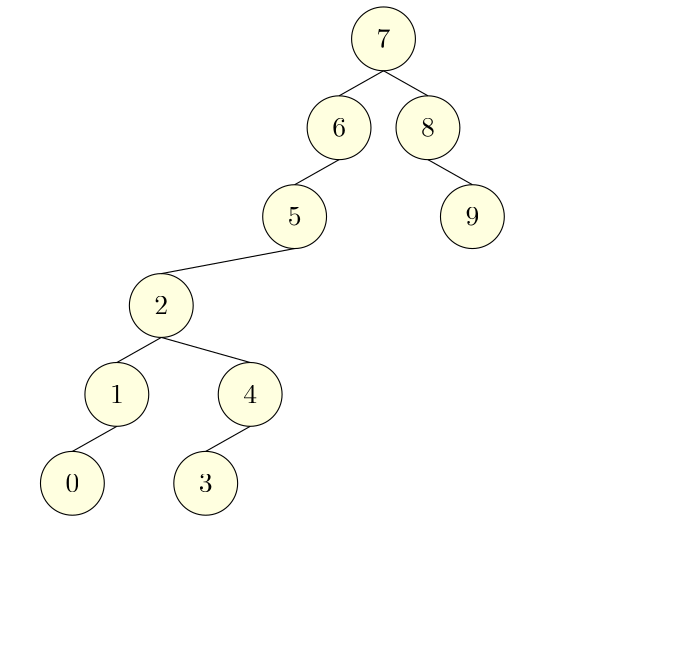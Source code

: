 <?xml version="1.0"?>
<!DOCTYPE ipe SYSTEM "ipe.dtd">
<ipe version="70010" creator="Ipe 7.0.10">
<info created="D:20101105075742" modified="D:20101202145829"/>
<ipestyle name="basic">
<symbol name="arrow/arc(spx)">
<path stroke="sym-stroke" fill="sym-stroke" pen="sym-pen">
0 0 m
-1 0.333 l
-1 -0.333 l
h
</path>
</symbol>
<symbol name="arrow/farc(spx)">
<path stroke="sym-stroke" fill="white" pen="sym-pen">
0 0 m
-1 0.333 l
-1 -0.333 l
h
</path>
</symbol>
<symbol name="mark/circle(sx)" transformations="translations">
<path fill="sym-stroke">
0.6 0 0 0.6 0 0 e
0.4 0 0 0.4 0 0 e
</path>
</symbol>
<symbol name="mark/disk(sx)" transformations="translations">
<path fill="sym-stroke">
0.6 0 0 0.6 0 0 e
</path>
</symbol>
<symbol name="mark/fdisk(sfx)" transformations="translations">
<group>
<path fill="sym-stroke" fillrule="eofill">
0.6 0 0 0.6 0 0 e
0.4 0 0 0.4 0 0 e
</path>
<path fill="sym-fill">
0.4 0 0 0.4 0 0 e
</path>
</group>
</symbol>
<symbol name="mark/box(sx)" transformations="translations">
<path fill="sym-stroke" fillrule="eofill">
-0.6 -0.6 m
0.6 -0.6 l
0.6 0.6 l
-0.6 0.6 l
h
-0.4 -0.4 m
0.4 -0.4 l
0.4 0.4 l
-0.4 0.4 l
h
</path>
</symbol>
<symbol name="mark/square(sx)" transformations="translations">
<path fill="sym-stroke">
-0.6 -0.6 m
0.6 -0.6 l
0.6 0.6 l
-0.6 0.6 l
h
</path>
</symbol>
<symbol name="mark/fsquare(sfx)" transformations="translations">
<group>
<path fill="sym-stroke" fillrule="eofill">
-0.6 -0.6 m
0.6 -0.6 l
0.6 0.6 l
-0.6 0.6 l
h
-0.4 -0.4 m
0.4 -0.4 l
0.4 0.4 l
-0.4 0.4 l
h
</path>
<path fill="sym-fill">
-0.4 -0.4 m
0.4 -0.4 l
0.4 0.4 l
-0.4 0.4 l
h
</path>
</group>
</symbol>
<symbol name="mark/cross(sx)" transformations="translations">
<group>
<path fill="sym-stroke">
-0.43 -0.57 m
0.57 0.43 l
0.43 0.57 l
-0.57 -0.43 l
h
</path>
<path fill="sym-stroke">
-0.43 0.57 m
0.57 -0.43 l
0.43 -0.57 l
-0.57 0.43 l
h
</path>
</group>
</symbol>
<symbol name="arrow/fnormal(spx)">
<path stroke="sym-stroke" fill="white" pen="sym-pen">
0 0 m
-1 0.333 l
-1 -0.333 l
h
</path>
</symbol>
<symbol name="arrow/pointed(spx)">
<path stroke="sym-stroke" fill="sym-stroke" pen="sym-pen">
0 0 m
-1 0.333 l
-0.8 0 l
-1 -0.333 l
h
</path>
</symbol>
<symbol name="arrow/fpointed(spx)">
<path stroke="sym-stroke" fill="white" pen="sym-pen">
0 0 m
-1 0.333 l
-0.8 0 l
-1 -0.333 l
h
</path>
</symbol>
<symbol name="arrow/linear(spx)">
<path stroke="sym-stroke" pen="sym-pen">
-1 0.333 m
0 0 l
-1 -0.333 l
</path>
</symbol>
<symbol name="arrow/fdouble(spx)">
<path stroke="sym-stroke" fill="white" pen="sym-pen">
0 0 m
-1 0.333 l
-1 -0.333 l
h
-1 0 m
-2 0.333 l
-2 -0.333 l
h
</path>
</symbol>
<symbol name="arrow/double(spx)">
<path stroke="sym-stroke" fill="sym-stroke" pen="sym-pen">
0 0 m
-1 0.333 l
-1 -0.333 l
h
-1 0 m
-2 0.333 l
-2 -0.333 l
h
</path>
</symbol>
<pen name="heavier" value="0.8"/>
<pen name="fat" value="1.2"/>
<pen name="ultrafat" value="2"/>
<symbolsize name="large" value="5"/>
<symbolsize name="small" value="2"/>
<symbolsize name="tiny" value="1.1"/>
<arrowsize name="large" value="10"/>
<arrowsize name="small" value="5"/>
<arrowsize name="tiny" value="3"/>
<color name="red" value="1 0 0"/>
<color name="green" value="0 1 0"/>
<color name="blue" value="0 0 1"/>
<color name="yellow" value="1 1 0"/>
<color name="orange" value="1 0.647 0"/>
<color name="gold" value="1 0.843 0"/>
<color name="purple" value="0.627 0.125 0.941"/>
<color name="gray" value="0.745"/>
<color name="brown" value="0.647 0.165 0.165"/>
<color name="navy" value="0 0 0.502"/>
<color name="pink" value="1 0.753 0.796"/>
<color name="seagreen" value="0.18 0.545 0.341"/>
<color name="turquoise" value="0.251 0.878 0.816"/>
<color name="violet" value="0.933 0.51 0.933"/>
<color name="darkblue" value="0 0 0.545"/>
<color name="darkcyan" value="0 0.545 0.545"/>
<color name="darkgray" value="0.663"/>
<color name="darkgreen" value="0 0.392 0"/>
<color name="darkmagenta" value="0.545 0 0.545"/>
<color name="darkorange" value="1 0.549 0"/>
<color name="darkred" value="0.545 0 0"/>
<color name="lightblue" value="0.678 0.847 0.902"/>
<color name="lightcyan" value="0.878 1 1"/>
<color name="lightgray" value="0.827"/>
<color name="lightgreen" value="0.565 0.933 0.565"/>
<color name="lightyellow" value="1 1 0.878"/>
<dashstyle name="dashed" value="[4] 0"/>
<dashstyle name="dotted" value="[1 3] 0"/>
<dashstyle name="dash dotted" value="[4 2 1 2] 0"/>
<dashstyle name="dash dot dotted" value="[4 2 1 2 1 2] 0"/>
<textsize name="large" value="\large"/>
<textsize name="small" value="\small"/>
<textsize name="tiny" value="\tiny"/>
<textsize name="Large" value="\Large"/>
<textsize name="LARGE" value="\LARGE"/>
<textsize name="huge" value="\huge"/>
<textsize name="Huge" value="\Huge"/>
<textsize name="footnote" value="\footnotesize"/>
<textstyle name="center" begin="\begin{center}" end="\end{center}"/>
<textstyle name="itemize" begin="\begin{itemize}" end="\end{itemize}"/>
<textstyle name="item" begin="\begin{itemize}\item{}" end="\end{itemize}"/>
<gridsize name="4 pts" value="4"/>
<gridsize name="8 pts (~3 mm)" value="8"/>
<gridsize name="16 pts (~6 mm)" value="16"/>
<gridsize name="32 pts (~12 mm)" value="32"/>
<gridsize name="10 pts (~3.5 mm)" value="10"/>
<gridsize name="20 pts (~7 mm)" value="20"/>
<gridsize name="14 pts (~5 mm)" value="14"/>
<gridsize name="28 pts (~10 mm)" value="28"/>
<gridsize name="56 pts (~20 mm)" value="56"/>
<anglesize name="90 deg" value="90"/>
<anglesize name="60 deg" value="60"/>
<anglesize name="45 deg" value="45"/>
<anglesize name="30 deg" value="30"/>
<anglesize name="22.5 deg" value="22.5"/>
<tiling name="falling" angle="-60" step="4" width="1"/>
<tiling name="rising" angle="30" step="4" width="1"/>
</ipestyle>
<page>
<layer name="alpha"/>
<layer name="beta"/>
<layer name="gamma"/>
<layer name="delta"/>
<layer name="epsilon"/>
<layer name="zeta"/>
<layer name="eta"/>
<layer name="theta"/>
<layer name="iota"/>
<layer name="kappa"/>
<layer name="lambda"/>
<layer name="mu"/>
<layer name="nu"/>
<layer name="xi"/>
<view layers="alpha zeta" active="alpha"/>
<view layers="alpha beta zeta" active="theta"/>
<view layers="alpha gamma zeta theta" active="alpha"/>
<view layers="alpha gamma delta zeta theta" active="delta"/>
<view layers="alpha gamma delta zeta theta iota" active="iota"/>
<view layers="alpha gamma delta zeta theta kappa" active="kappa"/>
<view layers="alpha gamma delta zeta theta lambda" active="lambda"/>
<view layers="alpha gamma delta zeta theta mu" active="mu"/>
<view layers="alpha gamma delta zeta theta mu nu" active="nu"/>
<view layers="alpha theta xi" active="xi"/>
<group layer="zeta" matrix="1 0 0 1 0 -96">
<use matrix="1 0 0 1 -100.796 -54.578" name="mark/disk(sx)" pos="276.796 310.578" size="normal" stroke="white"/>
<use matrix="1 0 0 1 -100.796 -54.578" name="mark/disk(sx)" pos="276.796 287.6" size="normal" stroke="white"/>
<path matrix="1 0 0 1 -100.796 -54.578" stroke="black" fill="lightyellow">
11.489 0 0 11.489 276.796 299.089 e
</path>
<text matrix="1 0 0 1 -37.1861 20.3008" transformations="translations" pos="213.186 221" stroke="black" type="label" width="4.981" height="6.42" depth="0" halign="center" valign="baseline">$0$</text>
</group>
<group matrix="1 0 0 1 0 -32">
<group matrix="1 0 0 1 -68.796 -54.578">
<use name="mark/disk(sx)" pos="276.796 310.578" size="normal" stroke="white"/>
<use name="mark/disk(sx)" pos="276.796 287.6" size="normal" stroke="white"/>
<path stroke="black" fill="lightyellow">
11.489 0 0 11.489 276.796 299.089 e
</path>
</group>
<text matrix="1 0 0 1 -5.1861 20.3008" transformations="translations" pos="213.186 221" stroke="black" type="label" width="4.981" height="6.42" depth="0" halign="center" valign="baseline">$2$</text>
</group>
<group matrix="1 0 0 1 0 -64">
<group matrix="1 0 0 1 -36.796 -54.578">
<use name="mark/disk(sx)" pos="276.796 310.578" size="normal" stroke="white"/>
<use name="mark/disk(sx)" pos="276.796 287.6" size="normal" stroke="white"/>
<path stroke="black" fill="lightyellow">
11.489 0 0 11.489 276.796 299.089 e
</path>
</group>
<text matrix="1 0 0 1 26.8139 20.3008" transformations="translations" pos="213.186 221" stroke="black" type="label" width="4.981" height="6.42" depth="0" halign="center" valign="baseline">$4$</text>
</group>
<group layer="alpha" matrix="1 0 0 1 0 32">
<group matrix="1 0 0 1 -4.796 -54.578">
<use name="mark/disk(sx)" pos="276.796 310.578" size="normal" stroke="white"/>
<use name="mark/disk(sx)" pos="276.796 287.6" size="normal" stroke="white"/>
<path stroke="black" fill="lightyellow">
11.489 0 0 11.489 276.796 299.089 e
</path>
</group>
<text matrix="1 0 0 1 58.8139 20.3008" transformations="translations" pos="213.186 221" stroke="black" type="label" width="4.981" height="6.42" depth="0" halign="center" valign="baseline">$6$</text>
</group>
<group matrix="1 0 0 1 0 32">
<group matrix="1 0 0 1 27.204 -54.578">
<use name="mark/disk(sx)" pos="276.796 310.578" size="normal" stroke="white"/>
<use name="mark/disk(sx)" pos="276.796 287.6" size="normal" stroke="white"/>
<path stroke="black" fill="lightyellow">
11.489 0 0 11.489 276.796 299.089 e
</path>
</group>
<text matrix="1 0 0 1 90.8139 20.3008" transformations="translations" pos="213.186 221" stroke="black" type="label" width="4.981" height="6.42" depth="0" halign="center" valign="baseline">$8$</text>
</group>
<group layer="zeta" matrix="1 0 0 1 0 -96">
<use matrix="1 0 0 1 -84.796 -22.578" name="mark/disk(sx)" pos="276.796 310.578" size="normal" stroke="white"/>
<use matrix="1 0 0 1 -84.796 -22.578" name="mark/disk(sx)" pos="276.796 287.6" size="normal" stroke="white"/>
<path matrix="1 0 0 1 -84.796 -22.578" stroke="black" fill="lightyellow">
11.489 0 0 11.489 276.796 299.089 e
</path>
<text matrix="1 0 0 1 -21.1861 52.3008" transformations="translations" pos="213.186 221" stroke="black" type="label" width="4.981" height="6.42" depth="0" halign="center" valign="baseline">$1$</text>
</group>
<group matrix="1 0 0 1 0 -32">
<group matrix="1 0 0 1 -20.796 -22.578">
<use name="mark/disk(sx)" pos="276.796 310.578" size="normal" stroke="white"/>
<use name="mark/disk(sx)" pos="276.796 287.6" size="normal" stroke="white"/>
<path stroke="black" fill="lightyellow">
11.489 0 0 11.489 276.796 299.089 e
</path>
</group>
<text matrix="1 0 0 1 42.8139 52.3008" transformations="translations" pos="213.186 221" stroke="black" type="label" width="4.981" height="6.42" depth="0" halign="center" valign="baseline">$5$</text>
</group>
<group matrix="1 0 0 1 0 -160">
<group matrix="1 0 0 1 -52.796 9.422">
<use name="mark/disk(sx)" pos="276.796 310.578" size="normal" stroke="white"/>
<use name="mark/disk(sx)" pos="276.796 287.6" size="normal" stroke="white"/>
<path stroke="black" fill="lightyellow">
11.489 0 0 11.489 276.796 299.089 e
</path>
</group>
<text matrix="1 0 0 1 10.8139 84.3008" transformations="translations" pos="213.186 221" stroke="black" type="label" width="4.981" height="6.42" depth="0" halign="center" valign="baseline">$3$</text>
</group>
<group layer="alpha" matrix="1 0 0 1 0 -32">
<group matrix="1 0 0 1 43.204 -22.578">
<use name="mark/disk(sx)" pos="276.796 310.578" size="normal" stroke="white"/>
<use name="mark/disk(sx)" pos="276.796 287.6" size="normal" stroke="white"/>
<path stroke="black" fill="lightyellow">
11.489 0 0 11.489 276.796 299.089 e
</path>
</group>
<text matrix="1 0 0 1 106.814 52.3008" transformations="translations" pos="213.186 221" stroke="black" type="label" width="4.981" height="6.42" depth="0" halign="center" valign="baseline">$9$</text>
</group>
<group matrix="1 0 0 1 0 -32">
<group>
<group matrix="1 0 0 1 11.204 41.422">
<use name="mark/disk(sx)" pos="276.796 310.578" size="normal" stroke="white"/>
<use name="mark/disk(sx)" pos="276.796 287.6" size="normal" stroke="white"/>
<path stroke="black" fill="lightyellow">
11.489 0 0 11.489 276.796 299.089 e
</path>
</group>
<text matrix="1 0 0 1 74.8139 116.301" transformations="translations" pos="213.186 221" stroke="black" type="label" width="4.981" height="6.42" depth="0" halign="center" valign="baseline">$7$</text>
</group>
</group>
<path layer="zeta" stroke="black" fill="lightyellow">
256 233.022 m
208 224 l
</path>
<path stroke="black" fill="lightyellow">
208 201.022 m
240 192 l
</path>
<path stroke="black" fill="lightyellow">
208 201.022 m
192 192 l
</path>
<path stroke="black" fill="lightyellow">
192 169.022 m
176 160 l
</path>
<path stroke="black" fill="lightyellow">
240 169.022 m
224 160 l
</path>
<group layer="beta">
<group matrix="1 0 0 1 107.204 -54.578">
<use name="mark/disk(sx)" pos="276.796 310.578" size="normal" stroke="white"/>
<use name="mark/disk(sx)" pos="276.796 287.6" size="normal" stroke="white"/>
<path stroke="black" fill="lightblue">
11.489 0 0 11.489 276.796 299.089 e
</path>
</group>
<text matrix="1 0 0 1 170.814 20.3008" transformations="translations" pos="213.186 221" stroke="black" type="label" width="12.73" height="6.42" depth="0" halign="center" valign="baseline">$3.5$</text>
</group>
<group layer="gamma" matrix="1 0 0 1 -144 -128">
<group matrix="1 0 0 1 107.204 -54.578">
<use name="mark/disk(sx)" pos="276.796 310.578" size="normal" stroke="white"/>
<use name="mark/disk(sx)" pos="276.796 287.6" size="normal" stroke="white"/>
<path stroke="black" fill="lightblue">
11.489 0 0 11.489 276.796 299.089 e
</path>
</group>
<text matrix="1 0 0 1 170.814 20.3008" transformations="translations" pos="213.186 221" stroke="black" type="label" width="12.73" height="6.42" depth="0" halign="center" valign="baseline">$3.5$</text>
</group>
<path stroke="black" fill="lightyellow">
224 137.022 m
240 128 l
</path>
<text layer="eta" matrix="1 0 0 1 -32 0" transformations="translations" pos="336 240" stroke="black" type="label" width="47.314" height="6.428" depth="1.93" valign="baseline">$n=q=10$</text>
<text layer="theta" matrix="1 0 0 1 -160 32" transformations="translations" pos="336 240" stroke="black" type="label" width="47.314" height="6.428" depth="1.93" valign="baseline">$n=q=11$</text>
<path layer="alpha" stroke="black">
272 288 m
288 297.022 l
</path>
<path stroke="black">
288 297.022 m
304 288 l
</path>
<path stroke="black">
304 265.022 m
320 256 l
</path>
<text layer="delta" transformations="translations" pos="272 112" stroke="black" type="label" width="104.566" height="6.917" depth="4.18" valign="baseline">$d=6 &gt; \log_{3/2} q = 5.913$</text>
<path layer="iota" stroke="black">
227.711 168.379
197.63 146.892
186.886 100.159
225.025 85.1184
278.204 92.6387
241.677 167.304 u
</path>
<text transformations="translations" pos="263.701 149.041" stroke="black" type="label" width="26.008" height="8.422" depth="3.43" valign="baseline">$\frac{1}{2}\le \frac{2}{3}$</text>
<path layer="kappa" stroke="black">
225.025 199.534
199.241 149.578
192.258 95.3245
250.272 89.9529
269.073 101.233
270.684 196.848
242.214 206.517 u
</path>
<text transformations="translations" pos="281.964 180.196" stroke="black" type="label" width="26.008" height="8.422" depth="3.43" valign="baseline">$\frac{2}{3}\le\frac{2}{3}$</text>
<path layer="lambda" stroke="black">
210.522 232.838
173.457 213.501
145.525 153.875
155.194 107.679
252.958 83.5069
267.461 98.5475
270.147 198.46
214.282 236.599 u
</path>
<text transformations="translations" pos="269.073 202.22" stroke="black" type="label" width="26.008" height="8.422" depth="3.43" valign="baseline">$\frac{3}{6}\le\frac{2}{3}$</text>
<path layer="mu" stroke="black">
250.272 263.457
175.069 231.227
149.285 170.527
148.748 115.2
200.853 92.1015
263.164 95.3245
271.221 129.166
281.964 262.382 u
</path>
<text transformations="translations" pos="285.187 209.203" stroke="black" type="label" width="26.008" height="8.422" depth="3.43" valign="baseline">$\frac{6}{7} &gt; \frac{2}{3}$</text>
<text layer="nu" transformations="translations" pos="297.542 204.906" stroke="black" type="label" width="65.657" height="6.918" depth="0" valign="baseline">SCAPEGOAT!</text>
<path stroke="black" arrow="normal/normal">
297.542 204.906 m
285.187 209.203
265.85 233.913 s
</path>
<group layer="xi" matrix="1 0 0 1 31.3491 -62.872">
<use matrix="1 0 0 1 -100.796 -54.578" name="mark/disk(sx)" pos="276.796 310.578" size="normal" stroke="white"/>
<use matrix="1 0 0 1 -100.796 -54.578" name="mark/disk(sx)" pos="276.796 287.6" size="normal" stroke="white"/>
<path matrix="1 0 0 1 -100.796 -54.578" stroke="black" fill="lightyellow">
11.489 0 0 11.489 276.796 299.089 e
</path>
<text matrix="1 0 0 1 -37.1861 20.3008" transformations="translations" pos="213.186 221" stroke="black" type="label" width="4.981" height="6.42" depth="0" halign="center" valign="baseline">$0$</text>
</group>
<group matrix="1 0 0 1 32 -64">
<group matrix="1 0 0 1 -68.796 -54.578">
<use name="mark/disk(sx)" pos="276.796 310.578" size="normal" stroke="white"/>
<use name="mark/disk(sx)" pos="276.796 287.6" size="normal" stroke="white"/>
<path stroke="black" fill="lightyellow">
11.489 0 0 11.489 276.796 299.089 e
</path>
</group>
<text matrix="1 0 0 1 -5.1861 20.3008" transformations="translations" pos="213.186 221" stroke="black" type="label" width="4.981" height="6.42" depth="0" halign="center" valign="baseline">$2$</text>
</group>
<group matrix="1 0 0 1 48 -32">
<group matrix="1 0 0 1 -36.796 -54.578">
<use name="mark/disk(sx)" pos="276.796 310.578" size="normal" stroke="white"/>
<use name="mark/disk(sx)" pos="276.796 287.6" size="normal" stroke="white"/>
<path stroke="black" fill="lightyellow">
11.489 0 0 11.489 276.796 299.089 e
</path>
</group>
<text matrix="1 0 0 1 26.8139 20.3008" transformations="translations" pos="213.186 221" stroke="black" type="label" width="4.981" height="6.42" depth="0" halign="center" valign="baseline">$4$</text>
</group>
<group matrix="1 0 0 1 32 -64">
<use matrix="1 0 0 1 -84.796 -22.578" name="mark/disk(sx)" pos="276.796 310.578" size="normal" stroke="white"/>
<use matrix="1 0 0 1 -84.796 -22.578" name="mark/disk(sx)" pos="276.796 287.6" size="normal" stroke="white"/>
<path matrix="1 0 0 1 -84.796 -22.578" stroke="black" fill="lightyellow">
11.489 0 0 11.489 276.796 299.089 e
</path>
<text matrix="1 0 0 1 -21.1861 52.3008" transformations="translations" pos="213.186 221" stroke="black" type="label" width="4.981" height="6.42" depth="0" halign="center" valign="baseline">$1$</text>
</group>
<group matrix="1 0 0 1 48 -96">
<group matrix="1 0 0 1 -20.796 -22.578">
<use name="mark/disk(sx)" pos="276.796 310.578" size="normal" stroke="white"/>
<use name="mark/disk(sx)" pos="276.796 287.6" size="normal" stroke="white"/>
<path stroke="black" fill="lightyellow">
11.489 0 0 11.489 276.796 299.089 e
</path>
</group>
<text matrix="1 0 0 1 42.8139 52.3008" transformations="translations" pos="213.186 221" stroke="black" type="label" width="4.981" height="6.42" depth="0" halign="center" valign="baseline">$5$</text>
</group>
<path stroke="black">
256 233.022 m
288 224 l
</path>
<path stroke="black">
288 201.022 m
272 192 l
</path>
<path stroke="black">
288 201.022 m
304 192 l
</path>
<path stroke="black">
272 265.022 m
256 256 l
</path>
<path layer="alpha" stroke="black">
272 265.022 m
256 256 l
</path>
<path layer="xi" stroke="black">
256 233.022 m
224 224 l
</path>
<path stroke="black">
224 201.022 m
207.349 193.128 l
</path>
<path stroke="black">
224 201.022 m
240 192 l
</path>
<group matrix="1 0 0 1 -20.796 -54.578">
<use name="mark/disk(sx)" pos="276.796 310.578" size="normal" stroke="white"/>
<use name="mark/disk(sx)" pos="276.796 287.6" size="normal" stroke="white"/>
<path stroke="black" fill="white">
11.489 0 0 11.489 276.796 299.089 e
</path>
</group>
<text matrix="1 0 0 1 42.814 20.3008" transformations="translations" pos="213.186 221" stroke="black" type="label" width="4.981" height="6.42" depth="0" halign="center" valign="baseline">$3$</text>
<group matrix="1 0 0 1 -4.796 -118.578">
<use name="mark/disk(sx)" pos="276.796 310.578" size="normal" stroke="white"/>
<use name="mark/disk(sx)" pos="276.796 287.6" size="normal" stroke="white"/>
<path stroke="black" fill="lightblue">
11.489 0 0 11.489 276.796 299.089 e
</path>
</group>
<text matrix="1 0 0 1 58.8139 -43.6992" transformations="translations" pos="213.186 221" stroke="black" type="label" width="12.73" height="6.42" depth="0" halign="center" valign="baseline">$3.5$</text>
</page>
</ipe>
